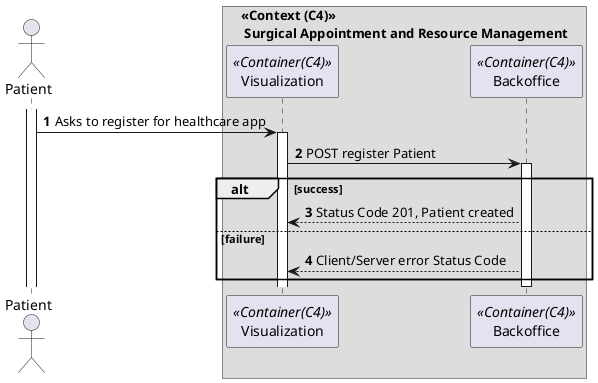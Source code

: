 ﻿@startuml
'https://plantuml.com/sequence-diagram

autonumber

actor "Patient" as patient


box "<<Context (C4)>>\n Surgical Appointment and Resource Management"
participant Visualization as ui <<Container(C4)>>
participant Backoffice as bo <<Container(C4)>>


activate patient

patient -> ui : Asks to register for healthcare app

activate ui

ui -> bo : POST register Patient 

activate bo

alt success

bo --> ui : Status Code 201, Patient created

else failure

bo --> ui:  Client/Server error Status Code

end

deactivate bo







@enduml